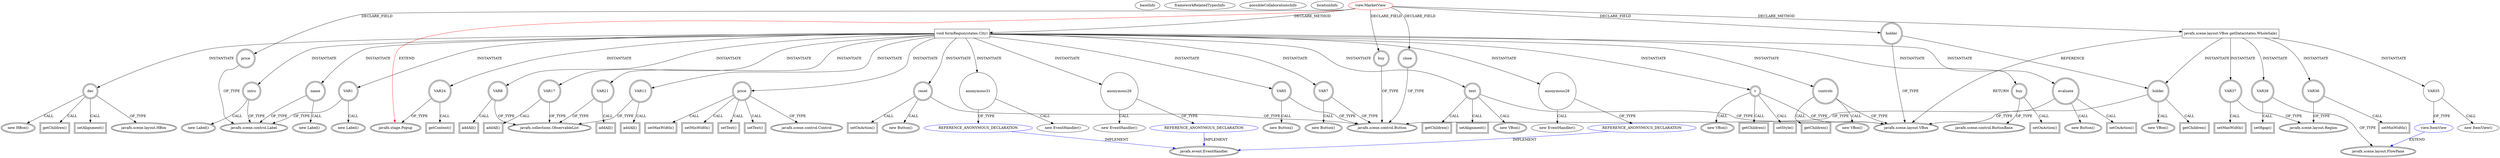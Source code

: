 digraph {
baseInfo[graphId=4333,category="extension_graph",isAnonymous=false,possibleRelation=true]
frameworkRelatedTypesInfo[0="javafx.stage.Popup"]
possibleCollaborationsInfo[0="4333~CLIENT_METHOD_DECLARATION-INSTANTIATION-~javafx.stage.Popup ~javafx.event.EventHandler ~false~true",1="4333~CLIENT_METHOD_DECLARATION-INSTANTIATION-~javafx.stage.Popup ~javafx.scene.layout.FlowPane ~false~false"]
locationInfo[projectName="sushkrish-CityLife",filePath="/sushkrish-CityLife/CityLife-master/src/view/MarketView.java",contextSignature="MarketView",graphId="4333"]
0[label="view.MarketView",vertexType="ROOT_CLIENT_CLASS_DECLARATION",isFrameworkType=false,color=red]
1[label="javafx.stage.Popup",vertexType="FRAMEWORK_CLASS_TYPE",isFrameworkType=true,peripheries=2]
2[label="buy",vertexType="FIELD_DECLARATION",isFrameworkType=true,peripheries=2,shape=circle]
3[label="javafx.scene.control.Button",vertexType="FRAMEWORK_CLASS_TYPE",isFrameworkType=true,peripheries=2]
4[label="close",vertexType="FIELD_DECLARATION",isFrameworkType=true,peripheries=2,shape=circle]
6[label="holder",vertexType="FIELD_DECLARATION",isFrameworkType=true,peripheries=2,shape=circle]
7[label="javafx.scene.layout.VBox",vertexType="FRAMEWORK_CLASS_TYPE",isFrameworkType=true,peripheries=2]
8[label="price",vertexType="FIELD_DECLARATION",isFrameworkType=true,peripheries=2,shape=circle]
9[label="javafx.scene.control.Label",vertexType="FRAMEWORK_CLASS_TYPE",isFrameworkType=true,peripheries=2]
10[label="void formRegion(states.City)",vertexType="CLIENT_METHOD_DECLARATION",isFrameworkType=false,shape=box]
12[label="dec",vertexType="VARIABLE_EXPRESION",isFrameworkType=true,peripheries=2,shape=circle]
13[label="javafx.scene.layout.HBox",vertexType="FRAMEWORK_CLASS_TYPE",isFrameworkType=true,peripheries=2]
11[label="new HBox()",vertexType="CONSTRUCTOR_CALL",isFrameworkType=true,peripheries=2]
15[label="VAR1",vertexType="VARIABLE_EXPRESION",isFrameworkType=true,peripheries=2,shape=circle]
14[label="new Label()",vertexType="CONSTRUCTOR_CALL",isFrameworkType=true,peripheries=2]
17[label="price",vertexType="VARIABLE_EXPRESION",isFrameworkType=true,peripheries=2,shape=circle]
19[label="javafx.scene.control.Control",vertexType="FRAMEWORK_CLASS_TYPE",isFrameworkType=true,peripheries=2]
18[label="setMinWidth()",vertexType="INSIDE_CALL",isFrameworkType=true,peripheries=2,shape=box]
21[label="setMaxWidth()",vertexType="INSIDE_CALL",isFrameworkType=true,peripheries=2,shape=box]
23[label="evaluate",vertexType="VARIABLE_EXPRESION",isFrameworkType=true,peripheries=2,shape=circle]
22[label="new Button()",vertexType="CONSTRUCTOR_CALL",isFrameworkType=true,peripheries=2]
26[label="VAR5",vertexType="VARIABLE_EXPRESION",isFrameworkType=true,peripheries=2,shape=circle]
25[label="new Button()",vertexType="CONSTRUCTOR_CALL",isFrameworkType=true,peripheries=2]
29[label="reset",vertexType="VARIABLE_EXPRESION",isFrameworkType=true,peripheries=2,shape=circle]
28[label="new Button()",vertexType="CONSTRUCTOR_CALL",isFrameworkType=true,peripheries=2]
32[label="VAR7",vertexType="VARIABLE_EXPRESION",isFrameworkType=true,peripheries=2,shape=circle]
31[label="new Button()",vertexType="CONSTRUCTOR_CALL",isFrameworkType=true,peripheries=2]
34[label="VAR8",vertexType="VARIABLE_EXPRESION",isFrameworkType=true,peripheries=2,shape=circle]
36[label="javafx.collections.ObservableList",vertexType="FRAMEWORK_INTERFACE_TYPE",isFrameworkType=true,peripheries=2]
35[label="addAll()",vertexType="INSIDE_CALL",isFrameworkType=true,peripheries=2,shape=box]
38[label="getChildren()",vertexType="INSIDE_CALL",isFrameworkType=true,peripheries=2,shape=box]
40[label="setAlignment()",vertexType="INSIDE_CALL",isFrameworkType=true,peripheries=2,shape=box]
42[label="controls",vertexType="VARIABLE_EXPRESION",isFrameworkType=true,peripheries=2,shape=circle]
41[label="new VBox()",vertexType="CONSTRUCTOR_CALL",isFrameworkType=true,peripheries=2]
44[label="VAR12",vertexType="VARIABLE_EXPRESION",isFrameworkType=true,peripheries=2,shape=circle]
45[label="addAll()",vertexType="INSIDE_CALL",isFrameworkType=true,peripheries=2,shape=box]
48[label="getChildren()",vertexType="INSIDE_CALL",isFrameworkType=true,peripheries=2,shape=box]
50[label="name",vertexType="VARIABLE_EXPRESION",isFrameworkType=true,peripheries=2,shape=circle]
49[label="new Label()",vertexType="CONSTRUCTOR_CALL",isFrameworkType=true,peripheries=2]
53[label="intro",vertexType="VARIABLE_EXPRESION",isFrameworkType=true,peripheries=2,shape=circle]
52[label="new Label()",vertexType="CONSTRUCTOR_CALL",isFrameworkType=true,peripheries=2]
56[label="text",vertexType="VARIABLE_EXPRESION",isFrameworkType=true,peripheries=2,shape=circle]
55[label="new VBox()",vertexType="CONSTRUCTOR_CALL",isFrameworkType=true,peripheries=2]
58[label="VAR17",vertexType="VARIABLE_EXPRESION",isFrameworkType=true,peripheries=2,shape=circle]
59[label="addAll()",vertexType="INSIDE_CALL",isFrameworkType=true,peripheries=2,shape=box]
62[label="getChildren()",vertexType="INSIDE_CALL",isFrameworkType=true,peripheries=2,shape=box]
64[label="setAlignment()",vertexType="INSIDE_CALL",isFrameworkType=true,peripheries=2,shape=box]
66[label="v",vertexType="VARIABLE_EXPRESION",isFrameworkType=true,peripheries=2,shape=circle]
65[label="new VBox()",vertexType="CONSTRUCTOR_CALL",isFrameworkType=true,peripheries=2]
68[label="VAR21",vertexType="VARIABLE_EXPRESION",isFrameworkType=true,peripheries=2,shape=circle]
69[label="addAll()",vertexType="INSIDE_CALL",isFrameworkType=true,peripheries=2,shape=box]
72[label="getChildren()",vertexType="INSIDE_CALL",isFrameworkType=true,peripheries=2,shape=box]
74[label="setStyle()",vertexType="INSIDE_CALL",isFrameworkType=true,peripheries=2,shape=box]
75[label="VAR24",vertexType="VARIABLE_EXPRESION",isFrameworkType=true,peripheries=2,shape=circle]
76[label="getContent()",vertexType="INSIDE_CALL",isFrameworkType=true,peripheries=2,shape=box]
79[label="setOnAction()",vertexType="INSIDE_CALL",isFrameworkType=true,peripheries=2,shape=box]
81[label="anonymous26",vertexType="VARIABLE_EXPRESION",isFrameworkType=false,shape=circle]
82[label="REFERENCE_ANONYMOUS_DECLARATION",vertexType="REFERENCE_ANONYMOUS_DECLARATION",isFrameworkType=false,color=blue]
83[label="javafx.event.EventHandler",vertexType="FRAMEWORK_INTERFACE_TYPE",isFrameworkType=true,peripheries=2]
80[label="new EventHandler()",vertexType="CONSTRUCTOR_CALL",isFrameworkType=false]
85[label="setOnAction()",vertexType="INSIDE_CALL",isFrameworkType=true,peripheries=2,shape=box]
87[label="anonymous28",vertexType="VARIABLE_EXPRESION",isFrameworkType=false,shape=circle]
88[label="REFERENCE_ANONYMOUS_DECLARATION",vertexType="REFERENCE_ANONYMOUS_DECLARATION",isFrameworkType=false,color=blue]
86[label="new EventHandler()",vertexType="CONSTRUCTOR_CALL",isFrameworkType=false]
91[label="setText()",vertexType="INSIDE_CALL",isFrameworkType=true,peripheries=2,shape=box]
92[label="buy",vertexType="VARIABLE_EXPRESION",isFrameworkType=true,peripheries=2,shape=circle]
94[label="javafx.scene.control.ButtonBase",vertexType="FRAMEWORK_CLASS_TYPE",isFrameworkType=true,peripheries=2]
93[label="setOnAction()",vertexType="INSIDE_CALL",isFrameworkType=true,peripheries=2,shape=box]
96[label="anonymous31",vertexType="VARIABLE_EXPRESION",isFrameworkType=false,shape=circle]
97[label="REFERENCE_ANONYMOUS_DECLARATION",vertexType="REFERENCE_ANONYMOUS_DECLARATION",isFrameworkType=false,color=blue]
95[label="new EventHandler()",vertexType="CONSTRUCTOR_CALL",isFrameworkType=false]
100[label="setText()",vertexType="INSIDE_CALL",isFrameworkType=true,peripheries=2,shape=box]
105[label="javafx.scene.layout.VBox getData(states.WholeSale)",vertexType="CLIENT_METHOD_DECLARATION",isFrameworkType=false,shape=box]
108[label="holder",vertexType="VARIABLE_EXPRESION",isFrameworkType=true,peripheries=2,shape=circle]
107[label="new VBox()",vertexType="CONSTRUCTOR_CALL",isFrameworkType=true,peripheries=2]
111[label="VAR35",vertexType="VARIABLE_EXPRESION",isFrameworkType=false,shape=circle]
112[label="view.ItemView",vertexType="REFERENCE_CLIENT_CLASS_DECLARATION",isFrameworkType=false,color=blue]
113[label="javafx.scene.layout.FlowPane",vertexType="FRAMEWORK_CLASS_TYPE",isFrameworkType=true,peripheries=2]
110[label="new ItemView()",vertexType="CONSTRUCTOR_CALL",isFrameworkType=false]
114[label="VAR36",vertexType="VARIABLE_EXPRESION",isFrameworkType=true,peripheries=2,shape=circle]
116[label="javafx.scene.layout.Region",vertexType="FRAMEWORK_CLASS_TYPE",isFrameworkType=true,peripheries=2]
115[label="setMinWidth()",vertexType="INSIDE_CALL",isFrameworkType=true,peripheries=2,shape=box]
117[label="VAR37",vertexType="VARIABLE_EXPRESION",isFrameworkType=true,peripheries=2,shape=circle]
118[label="setMaxWidth()",vertexType="INSIDE_CALL",isFrameworkType=true,peripheries=2,shape=box]
120[label="VAR38",vertexType="VARIABLE_EXPRESION",isFrameworkType=true,peripheries=2,shape=circle]
121[label="setHgap()",vertexType="INSIDE_CALL",isFrameworkType=true,peripheries=2,shape=box]
124[label="getChildren()",vertexType="INSIDE_CALL",isFrameworkType=true,peripheries=2,shape=box]
0->1[label="EXTEND",color=red]
0->2[label="DECLARE_FIELD"]
2->3[label="OF_TYPE"]
0->4[label="DECLARE_FIELD"]
4->3[label="OF_TYPE"]
0->6[label="DECLARE_FIELD"]
6->7[label="OF_TYPE"]
0->8[label="DECLARE_FIELD"]
8->9[label="OF_TYPE"]
0->10[label="DECLARE_METHOD"]
10->12[label="INSTANTIATE"]
12->13[label="OF_TYPE"]
12->11[label="CALL"]
10->15[label="INSTANTIATE"]
15->9[label="OF_TYPE"]
15->14[label="CALL"]
10->17[label="INSTANTIATE"]
17->19[label="OF_TYPE"]
17->18[label="CALL"]
17->21[label="CALL"]
10->23[label="INSTANTIATE"]
23->3[label="OF_TYPE"]
23->22[label="CALL"]
10->26[label="INSTANTIATE"]
26->3[label="OF_TYPE"]
26->25[label="CALL"]
10->29[label="INSTANTIATE"]
29->3[label="OF_TYPE"]
29->28[label="CALL"]
10->32[label="INSTANTIATE"]
32->3[label="OF_TYPE"]
32->31[label="CALL"]
10->34[label="INSTANTIATE"]
34->36[label="OF_TYPE"]
34->35[label="CALL"]
12->38[label="CALL"]
12->40[label="CALL"]
10->42[label="INSTANTIATE"]
42->7[label="OF_TYPE"]
42->41[label="CALL"]
10->44[label="INSTANTIATE"]
44->36[label="OF_TYPE"]
44->45[label="CALL"]
42->48[label="CALL"]
10->50[label="INSTANTIATE"]
50->9[label="OF_TYPE"]
50->49[label="CALL"]
10->53[label="INSTANTIATE"]
53->9[label="OF_TYPE"]
53->52[label="CALL"]
10->56[label="INSTANTIATE"]
56->7[label="OF_TYPE"]
56->55[label="CALL"]
10->58[label="INSTANTIATE"]
58->36[label="OF_TYPE"]
58->59[label="CALL"]
56->62[label="CALL"]
56->64[label="CALL"]
10->66[label="INSTANTIATE"]
66->7[label="OF_TYPE"]
66->65[label="CALL"]
10->68[label="INSTANTIATE"]
68->36[label="OF_TYPE"]
68->69[label="CALL"]
66->72[label="CALL"]
66->74[label="CALL"]
10->75[label="INSTANTIATE"]
75->1[label="OF_TYPE"]
75->76[label="CALL"]
29->79[label="CALL"]
10->81[label="INSTANTIATE"]
82->83[label="IMPLEMENT",color=blue]
81->82[label="OF_TYPE"]
81->80[label="CALL"]
23->85[label="CALL"]
10->87[label="INSTANTIATE"]
88->83[label="IMPLEMENT",color=blue]
87->88[label="OF_TYPE"]
87->86[label="CALL"]
17->91[label="CALL"]
10->92[label="INSTANTIATE"]
92->94[label="OF_TYPE"]
92->93[label="CALL"]
10->96[label="INSTANTIATE"]
97->83[label="IMPLEMENT",color=blue]
96->97[label="OF_TYPE"]
96->95[label="CALL"]
17->100[label="CALL"]
0->105[label="DECLARE_METHOD"]
105->7[label="RETURN"]
105->108[label="INSTANTIATE"]
6->108[label="REFERENCE"]
108->7[label="OF_TYPE"]
108->107[label="CALL"]
105->111[label="INSTANTIATE"]
112->113[label="EXTEND",color=blue]
111->112[label="OF_TYPE"]
111->110[label="CALL"]
105->114[label="INSTANTIATE"]
114->116[label="OF_TYPE"]
114->115[label="CALL"]
105->117[label="INSTANTIATE"]
117->116[label="OF_TYPE"]
117->118[label="CALL"]
105->120[label="INSTANTIATE"]
120->113[label="OF_TYPE"]
120->121[label="CALL"]
108->124[label="CALL"]
}
